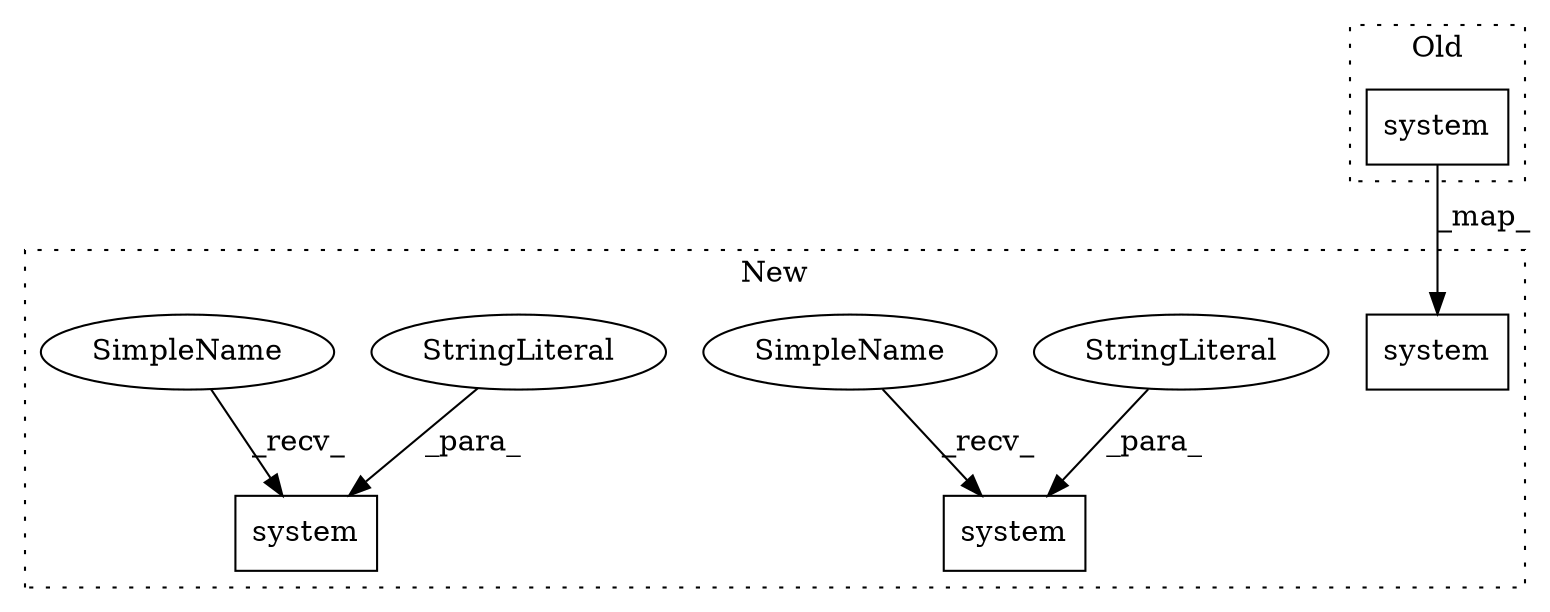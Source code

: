 digraph G {
subgraph cluster0 {
1 [label="system" a="32" s="254,298" l="7,1" shape="box"];
label = "Old";
style="dotted";
}
subgraph cluster1 {
2 [label="system" a="32" s="2350,2376" l="7,1" shape="box"];
3 [label="system" a="32" s="3240,3282" l="7,1" shape="box"];
4 [label="StringLiteral" a="45" s="3247" l="35" shape="ellipse"];
5 [label="system" a="32" s="2774,2884" l="7,1" shape="box"];
6 [label="StringLiteral" a="45" s="2781" l="103" shape="ellipse"];
7 [label="SimpleName" a="42" s="2771" l="2" shape="ellipse"];
8 [label="SimpleName" a="42" s="3237" l="2" shape="ellipse"];
label = "New";
style="dotted";
}
1 -> 2 [label="_map_"];
4 -> 3 [label="_para_"];
6 -> 5 [label="_para_"];
7 -> 5 [label="_recv_"];
8 -> 3 [label="_recv_"];
}